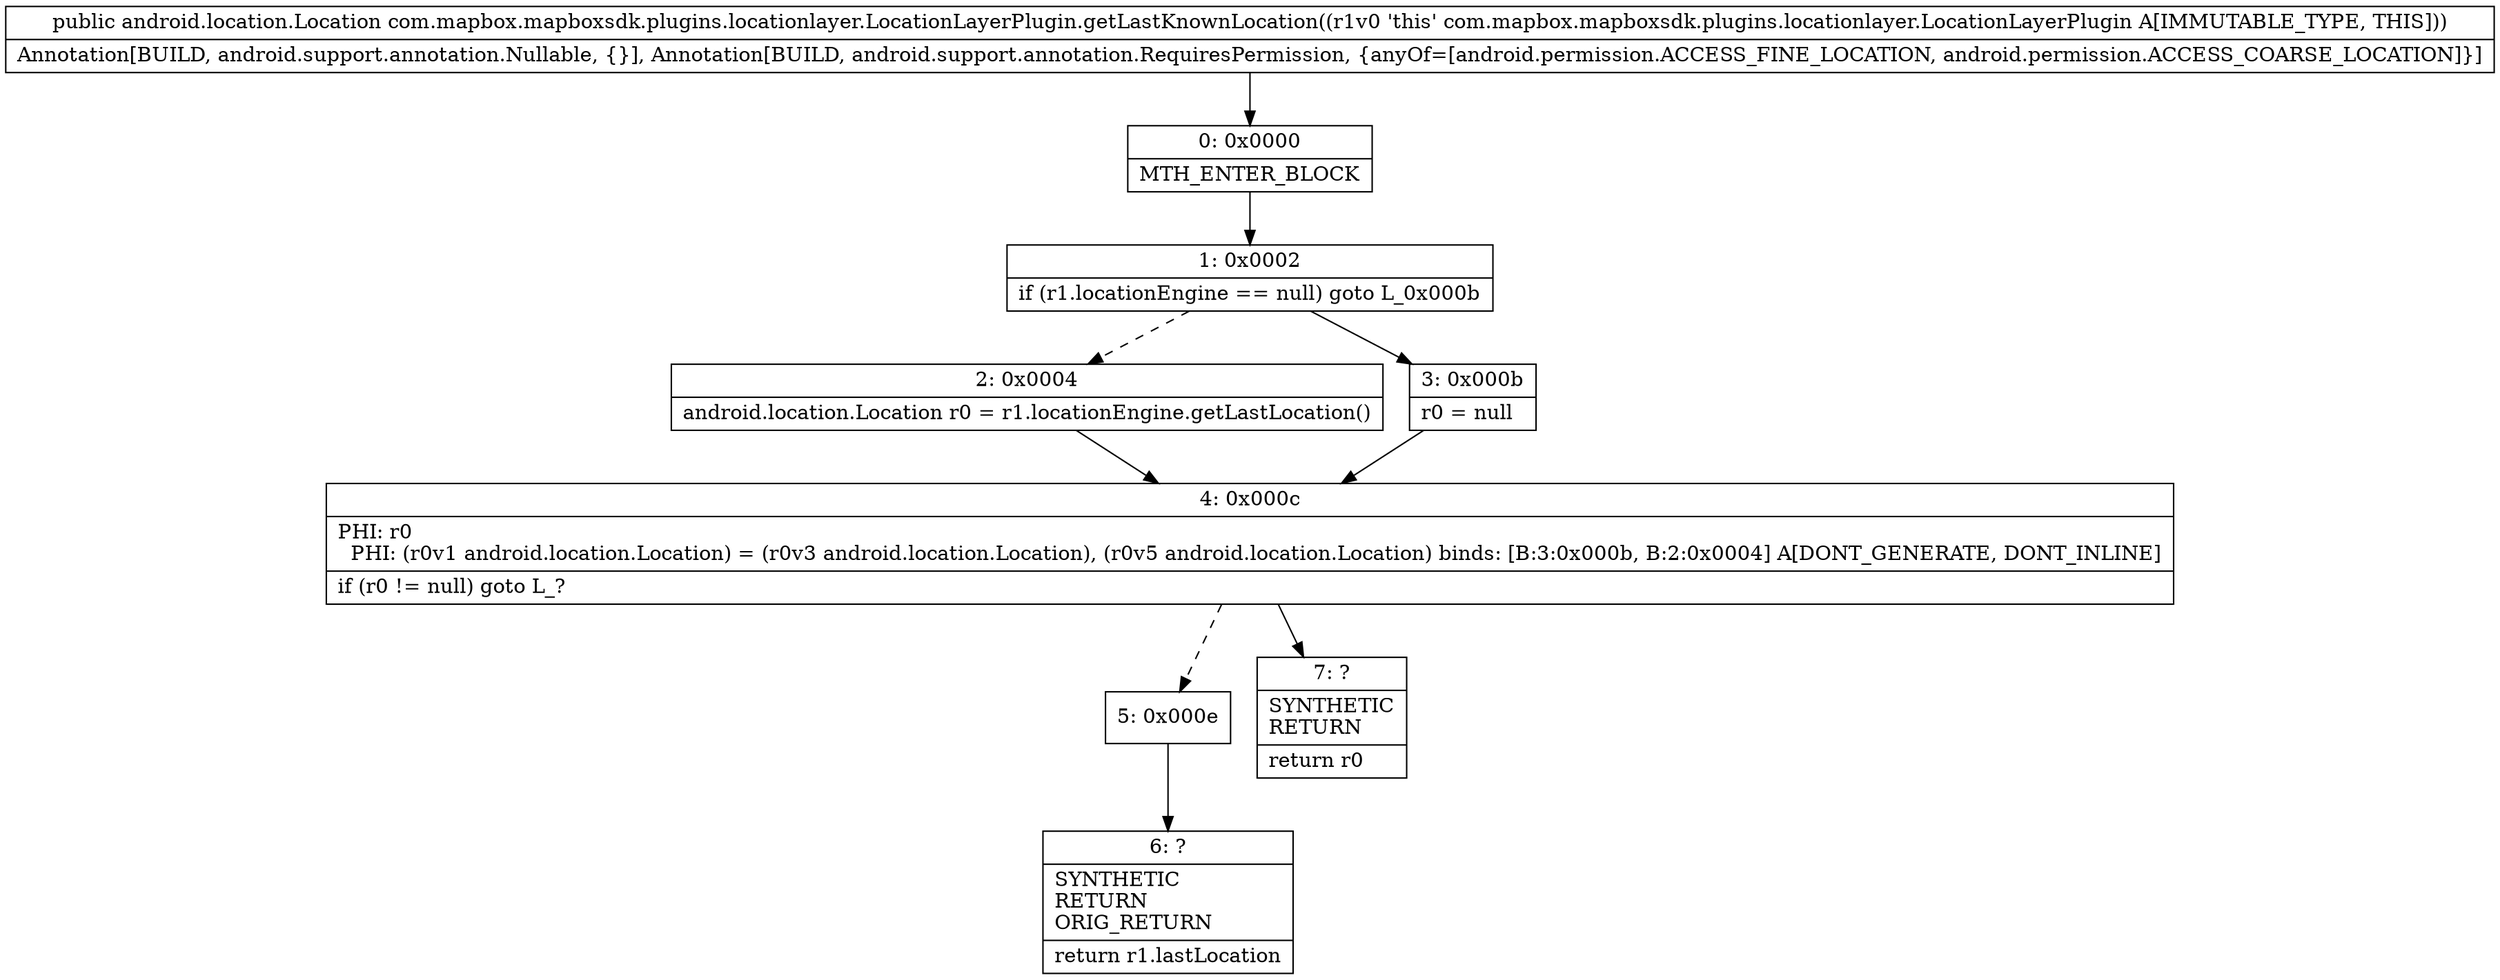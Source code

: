 digraph "CFG forcom.mapbox.mapboxsdk.plugins.locationlayer.LocationLayerPlugin.getLastKnownLocation()Landroid\/location\/Location;" {
Node_0 [shape=record,label="{0\:\ 0x0000|MTH_ENTER_BLOCK\l}"];
Node_1 [shape=record,label="{1\:\ 0x0002|if (r1.locationEngine == null) goto L_0x000b\l}"];
Node_2 [shape=record,label="{2\:\ 0x0004|android.location.Location r0 = r1.locationEngine.getLastLocation()\l}"];
Node_3 [shape=record,label="{3\:\ 0x000b|r0 = null\l}"];
Node_4 [shape=record,label="{4\:\ 0x000c|PHI: r0 \l  PHI: (r0v1 android.location.Location) = (r0v3 android.location.Location), (r0v5 android.location.Location) binds: [B:3:0x000b, B:2:0x0004] A[DONT_GENERATE, DONT_INLINE]\l|if (r0 != null) goto L_?\l}"];
Node_5 [shape=record,label="{5\:\ 0x000e}"];
Node_6 [shape=record,label="{6\:\ ?|SYNTHETIC\lRETURN\lORIG_RETURN\l|return r1.lastLocation\l}"];
Node_7 [shape=record,label="{7\:\ ?|SYNTHETIC\lRETURN\l|return r0\l}"];
MethodNode[shape=record,label="{public android.location.Location com.mapbox.mapboxsdk.plugins.locationlayer.LocationLayerPlugin.getLastKnownLocation((r1v0 'this' com.mapbox.mapboxsdk.plugins.locationlayer.LocationLayerPlugin A[IMMUTABLE_TYPE, THIS]))  | Annotation[BUILD, android.support.annotation.Nullable, \{\}], Annotation[BUILD, android.support.annotation.RequiresPermission, \{anyOf=[android.permission.ACCESS_FINE_LOCATION, android.permission.ACCESS_COARSE_LOCATION]\}]\l}"];
MethodNode -> Node_0;
Node_0 -> Node_1;
Node_1 -> Node_2[style=dashed];
Node_1 -> Node_3;
Node_2 -> Node_4;
Node_3 -> Node_4;
Node_4 -> Node_5[style=dashed];
Node_4 -> Node_7;
Node_5 -> Node_6;
}

